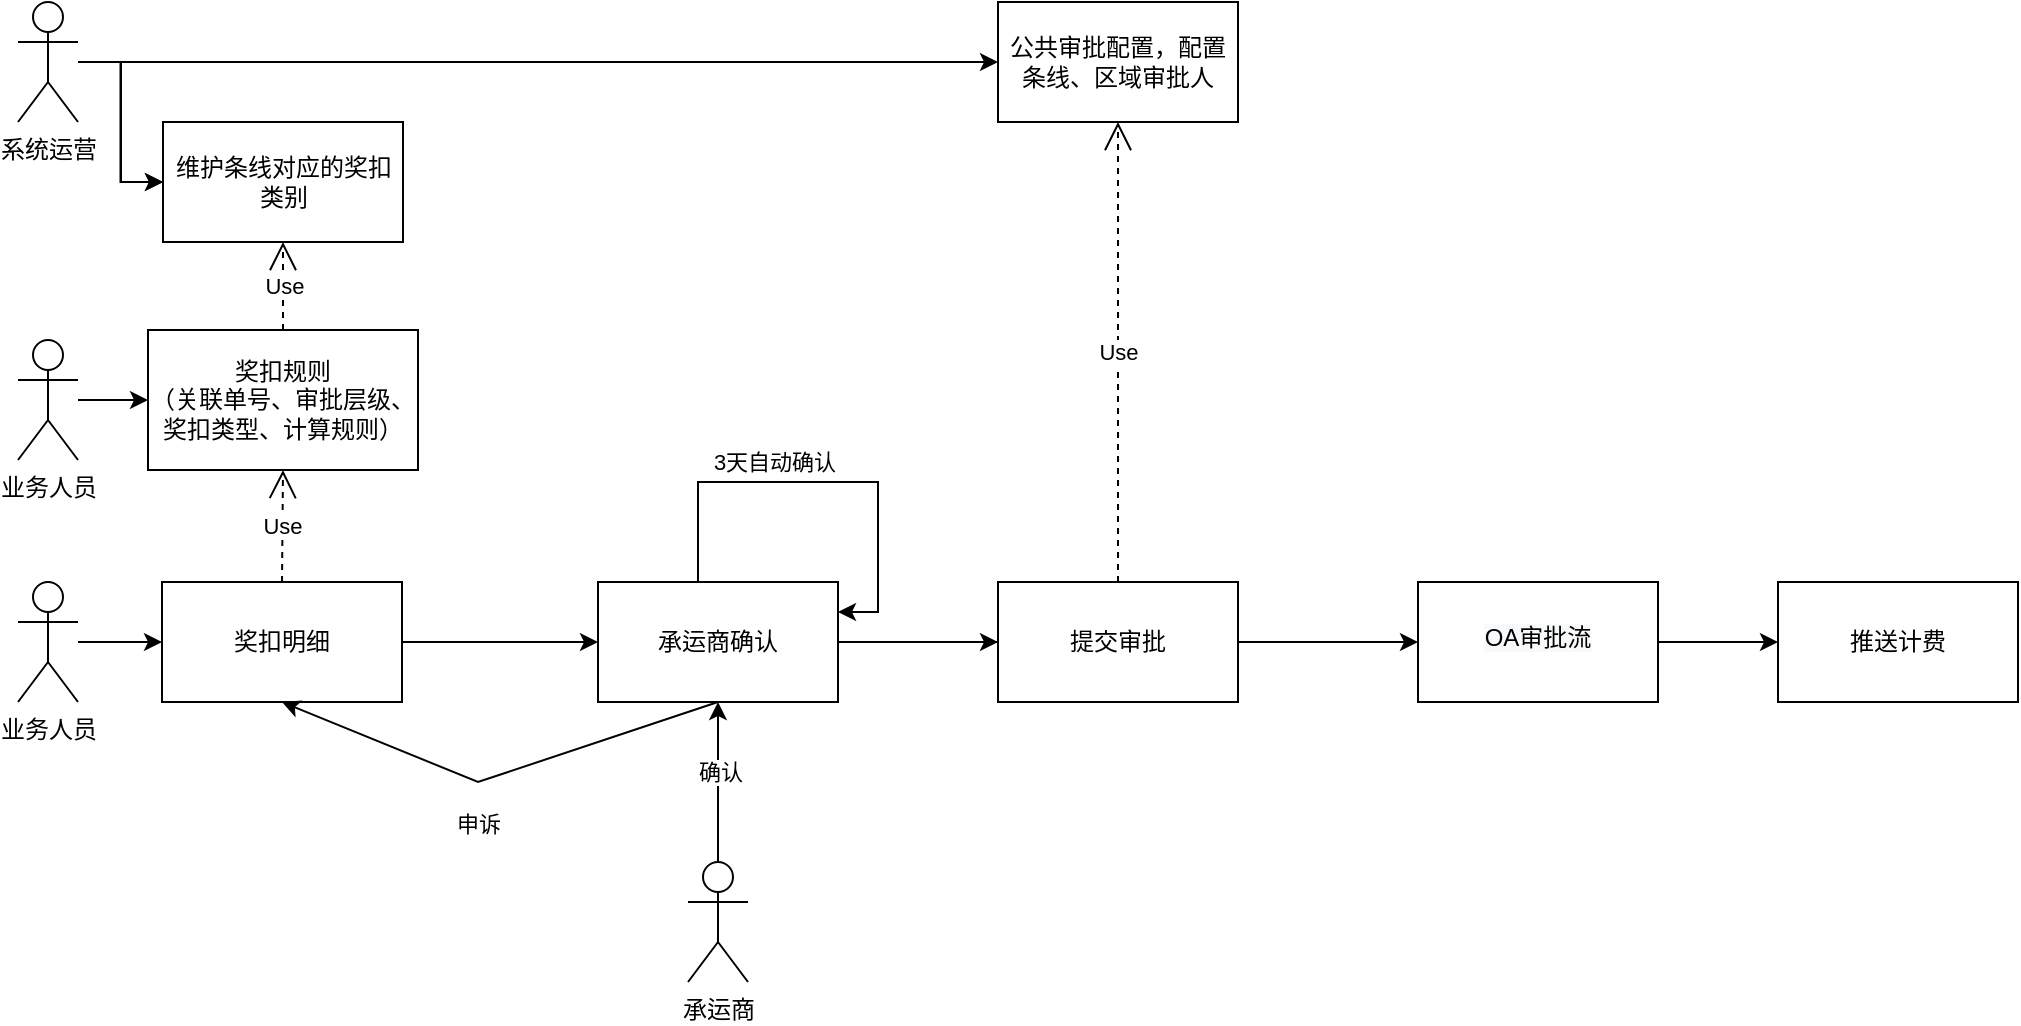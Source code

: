 <mxfile version="18.1.3" type="github">
  <diagram id="IFJZ7d17FifAD3GTfRaC" name="Page-1">
    <mxGraphModel dx="1422" dy="762" grid="1" gridSize="10" guides="1" tooltips="1" connect="1" arrows="1" fold="1" page="1" pageScale="1" pageWidth="827" pageHeight="1169" math="0" shadow="0">
      <root>
        <mxCell id="0" />
        <mxCell id="1" parent="0" />
        <mxCell id="z-2BA4qarmT1QvA8g8zc-2" style="edgeStyle=orthogonalEdgeStyle;rounded=0;orthogonalLoop=1;jettySize=auto;html=1;exitX=0.5;exitY=1;exitDx=0;exitDy=0;" parent="1" edge="1">
          <mxGeometry relative="1" as="geometry">
            <mxPoint x="375" y="320" as="sourcePoint" />
            <mxPoint x="375" y="320" as="targetPoint" />
          </mxGeometry>
        </mxCell>
        <mxCell id="avkLMOH4juFyW2H_LeQX-7" value="" style="edgeStyle=orthogonalEdgeStyle;rounded=0;orthogonalLoop=1;jettySize=auto;html=1;" parent="1" source="avkLMOH4juFyW2H_LeQX-1" target="avkLMOH4juFyW2H_LeQX-6" edge="1">
          <mxGeometry relative="1" as="geometry" />
        </mxCell>
        <mxCell id="avkLMOH4juFyW2H_LeQX-1" value="业务人员" style="shape=umlActor;verticalLabelPosition=bottom;verticalAlign=top;html=1;" parent="1" vertex="1">
          <mxGeometry x="90" y="399" width="30" height="60" as="geometry" />
        </mxCell>
        <mxCell id="avkLMOH4juFyW2H_LeQX-6" value="奖扣规则&lt;br&gt;（关联单号、审批层级、奖扣类型、计算规则）" style="whiteSpace=wrap;html=1;verticalAlign=middle;" parent="1" vertex="1">
          <mxGeometry x="155" y="394" width="135" height="70" as="geometry" />
        </mxCell>
        <mxCell id="avkLMOH4juFyW2H_LeQX-10" value="" style="edgeStyle=orthogonalEdgeStyle;rounded=0;orthogonalLoop=1;jettySize=auto;html=1;" parent="1" source="avkLMOH4juFyW2H_LeQX-8" target="avkLMOH4juFyW2H_LeQX-9" edge="1">
          <mxGeometry relative="1" as="geometry" />
        </mxCell>
        <mxCell id="avkLMOH4juFyW2H_LeQX-54" value="" style="edgeStyle=elbowEdgeStyle;rounded=0;orthogonalLoop=1;jettySize=auto;html=1;" parent="1" source="avkLMOH4juFyW2H_LeQX-8" target="avkLMOH4juFyW2H_LeQX-9" edge="1">
          <mxGeometry relative="1" as="geometry" />
        </mxCell>
        <mxCell id="avkLMOH4juFyW2H_LeQX-56" value="" style="edgeStyle=elbowEdgeStyle;rounded=0;orthogonalLoop=1;jettySize=auto;html=1;" parent="1" source="avkLMOH4juFyW2H_LeQX-8" target="avkLMOH4juFyW2H_LeQX-55" edge="1">
          <mxGeometry relative="1" as="geometry" />
        </mxCell>
        <mxCell id="avkLMOH4juFyW2H_LeQX-8" value="系统运营" style="shape=umlActor;verticalLabelPosition=bottom;verticalAlign=top;html=1;" parent="1" vertex="1">
          <mxGeometry x="90" y="230" width="30" height="60" as="geometry" />
        </mxCell>
        <mxCell id="avkLMOH4juFyW2H_LeQX-9" value="维护条线对应的奖扣类别" style="whiteSpace=wrap;html=1;verticalAlign=middle;" parent="1" vertex="1">
          <mxGeometry x="162.5" y="290" width="120" height="60" as="geometry" />
        </mxCell>
        <mxCell id="avkLMOH4juFyW2H_LeQX-14" value="Use" style="endArrow=open;endSize=12;dashed=1;html=1;rounded=0;entryX=0.5;entryY=1;entryDx=0;entryDy=0;exitX=0.5;exitY=0;exitDx=0;exitDy=0;" parent="1" source="avkLMOH4juFyW2H_LeQX-6" target="avkLMOH4juFyW2H_LeQX-9" edge="1">
          <mxGeometry width="160" relative="1" as="geometry">
            <mxPoint x="220" y="380" as="sourcePoint" />
            <mxPoint x="380" y="380" as="targetPoint" />
          </mxGeometry>
        </mxCell>
        <mxCell id="avkLMOH4juFyW2H_LeQX-18" value="" style="edgeStyle=orthogonalEdgeStyle;rounded=0;orthogonalLoop=1;jettySize=auto;html=1;" parent="1" source="avkLMOH4juFyW2H_LeQX-16" target="avkLMOH4juFyW2H_LeQX-17" edge="1">
          <mxGeometry relative="1" as="geometry" />
        </mxCell>
        <mxCell id="avkLMOH4juFyW2H_LeQX-16" value="业务人员" style="shape=umlActor;verticalLabelPosition=bottom;verticalAlign=top;html=1;" parent="1" vertex="1">
          <mxGeometry x="90" y="520" width="30" height="60" as="geometry" />
        </mxCell>
        <mxCell id="avkLMOH4juFyW2H_LeQX-20" value="" style="edgeStyle=orthogonalEdgeStyle;rounded=0;orthogonalLoop=1;jettySize=auto;html=1;" parent="1" source="avkLMOH4juFyW2H_LeQX-17" target="avkLMOH4juFyW2H_LeQX-19" edge="1">
          <mxGeometry relative="1" as="geometry" />
        </mxCell>
        <mxCell id="avkLMOH4juFyW2H_LeQX-17" value="奖扣明细" style="whiteSpace=wrap;html=1;verticalAlign=middle;" parent="1" vertex="1">
          <mxGeometry x="162" y="520" width="120" height="60" as="geometry" />
        </mxCell>
        <mxCell id="avkLMOH4juFyW2H_LeQX-26" value="" style="edgeStyle=orthogonalEdgeStyle;rounded=0;orthogonalLoop=1;jettySize=auto;html=1;" parent="1" source="avkLMOH4juFyW2H_LeQX-19" target="avkLMOH4juFyW2H_LeQX-25" edge="1">
          <mxGeometry relative="1" as="geometry" />
        </mxCell>
        <mxCell id="avkLMOH4juFyW2H_LeQX-35" style="edgeStyle=orthogonalEdgeStyle;rounded=0;orthogonalLoop=1;jettySize=auto;html=1;exitX=0.5;exitY=0;exitDx=0;exitDy=0;entryX=1;entryY=0.25;entryDx=0;entryDy=0;" parent="1" source="avkLMOH4juFyW2H_LeQX-19" target="avkLMOH4juFyW2H_LeQX-19" edge="1">
          <mxGeometry relative="1" as="geometry">
            <mxPoint x="510" y="550" as="targetPoint" />
            <Array as="points">
              <mxPoint x="430" y="520" />
              <mxPoint x="430" y="470" />
              <mxPoint x="520" y="470" />
              <mxPoint x="520" y="535" />
            </Array>
          </mxGeometry>
        </mxCell>
        <mxCell id="avkLMOH4juFyW2H_LeQX-36" value="3天自动确认" style="edgeLabel;html=1;align=center;verticalAlign=middle;resizable=0;points=[];" parent="avkLMOH4juFyW2H_LeQX-35" vertex="1" connectable="0">
          <mxGeometry x="0.054" y="-3" relative="1" as="geometry">
            <mxPoint x="-26" y="-13" as="offset" />
          </mxGeometry>
        </mxCell>
        <mxCell id="avkLMOH4juFyW2H_LeQX-38" value="" style="edgeStyle=orthogonalEdgeStyle;rounded=0;orthogonalLoop=1;jettySize=auto;html=1;exitX=1;exitY=0.5;exitDx=0;exitDy=0;" parent="1" source="avkLMOH4juFyW2H_LeQX-19" target="avkLMOH4juFyW2H_LeQX-37" edge="1">
          <mxGeometry relative="1" as="geometry" />
        </mxCell>
        <mxCell id="avkLMOH4juFyW2H_LeQX-19" value="承运商确认" style="whiteSpace=wrap;html=1;verticalAlign=middle;" parent="1" vertex="1">
          <mxGeometry x="380" y="520" width="120" height="60" as="geometry" />
        </mxCell>
        <mxCell id="avkLMOH4juFyW2H_LeQX-29" value="" style="edgeStyle=orthogonalEdgeStyle;rounded=0;orthogonalLoop=1;jettySize=auto;html=1;" parent="1" source="avkLMOH4juFyW2H_LeQX-25" target="avkLMOH4juFyW2H_LeQX-28" edge="1">
          <mxGeometry relative="1" as="geometry" />
        </mxCell>
        <mxCell id="avkLMOH4juFyW2H_LeQX-25" value="&#xa;&lt;span style=&quot;color: rgb(0, 0, 0); font-family: Helvetica; font-size: 12px; font-style: normal; font-variant-ligatures: normal; font-variant-caps: normal; font-weight: 400; letter-spacing: normal; orphans: 2; text-align: center; text-indent: 0px; text-transform: none; widows: 2; word-spacing: 0px; -webkit-text-stroke-width: 0px; background-color: rgb(248, 249, 250); text-decoration-thickness: initial; text-decoration-style: initial; text-decoration-color: initial; float: none; display: inline !important;&quot;&gt;OA审批流&lt;/span&gt;&#xa;&#xa;" style="whiteSpace=wrap;html=1;verticalAlign=top;" parent="1" vertex="1">
          <mxGeometry x="790" y="520" width="120" height="60" as="geometry" />
        </mxCell>
        <mxCell id="avkLMOH4juFyW2H_LeQX-28" value="推送计费" style="whiteSpace=wrap;html=1;verticalAlign=middle;" parent="1" vertex="1">
          <mxGeometry x="970" y="520" width="120" height="60" as="geometry" />
        </mxCell>
        <mxCell id="avkLMOH4juFyW2H_LeQX-37" value="提交审批" style="whiteSpace=wrap;html=1;verticalAlign=middle;" parent="1" vertex="1">
          <mxGeometry x="580" y="520" width="120" height="60" as="geometry" />
        </mxCell>
        <mxCell id="avkLMOH4juFyW2H_LeQX-55" value="公共审批配置，配置条线、区域审批人" style="whiteSpace=wrap;html=1;verticalAlign=middle;" parent="1" vertex="1">
          <mxGeometry x="580" y="230" width="120" height="60" as="geometry" />
        </mxCell>
        <mxCell id="avkLMOH4juFyW2H_LeQX-59" value="Use" style="endArrow=open;endSize=12;dashed=1;html=1;rounded=0;entryX=0.5;entryY=1;entryDx=0;entryDy=0;exitX=0.5;exitY=0;exitDx=0;exitDy=0;" parent="1" source="avkLMOH4juFyW2H_LeQX-37" target="avkLMOH4juFyW2H_LeQX-55" edge="1">
          <mxGeometry width="160" relative="1" as="geometry">
            <mxPoint x="620" y="510" as="sourcePoint" />
            <mxPoint x="232.5" y="360" as="targetPoint" />
          </mxGeometry>
        </mxCell>
        <mxCell id="avkLMOH4juFyW2H_LeQX-61" style="edgeStyle=none;rounded=0;orthogonalLoop=1;jettySize=auto;html=1;exitX=0.5;exitY=0.5;exitDx=0;exitDy=0;exitPerimeter=0;entryX=0.5;entryY=1;entryDx=0;entryDy=0;" parent="1" source="avkLMOH4juFyW2H_LeQX-60" target="avkLMOH4juFyW2H_LeQX-19" edge="1">
          <mxGeometry relative="1" as="geometry">
            <mxPoint x="410" y="710" as="targetPoint" />
          </mxGeometry>
        </mxCell>
        <mxCell id="avkLMOH4juFyW2H_LeQX-62" value="确认" style="edgeLabel;html=1;align=center;verticalAlign=middle;resizable=0;points=[];" parent="avkLMOH4juFyW2H_LeQX-61" vertex="1" connectable="0">
          <mxGeometry x="0.369" y="-1" relative="1" as="geometry">
            <mxPoint as="offset" />
          </mxGeometry>
        </mxCell>
        <mxCell id="avkLMOH4juFyW2H_LeQX-60" value="承运商" style="shape=umlActor;verticalLabelPosition=bottom;verticalAlign=top;html=1;" parent="1" vertex="1">
          <mxGeometry x="425" y="660" width="30" height="60" as="geometry" />
        </mxCell>
        <mxCell id="avkLMOH4juFyW2H_LeQX-63" value="Use" style="endArrow=open;endSize=12;dashed=1;html=1;rounded=0;entryX=0.5;entryY=1;entryDx=0;entryDy=0;exitX=0.5;exitY=0;exitDx=0;exitDy=0;" parent="1" source="avkLMOH4juFyW2H_LeQX-17" target="avkLMOH4juFyW2H_LeQX-6" edge="1">
          <mxGeometry width="160" relative="1" as="geometry">
            <mxPoint x="650" y="530" as="sourcePoint" />
            <mxPoint x="650" y="300" as="targetPoint" />
          </mxGeometry>
        </mxCell>
        <mxCell id="0qVuPrfceSWwtv8Ga4ur-1" style="edgeStyle=none;rounded=0;orthogonalLoop=1;jettySize=auto;html=1;exitX=0.5;exitY=1;exitDx=0;exitDy=0;entryX=0.5;entryY=1;entryDx=0;entryDy=0;" edge="1" parent="1" source="avkLMOH4juFyW2H_LeQX-19" target="avkLMOH4juFyW2H_LeQX-17">
          <mxGeometry relative="1" as="geometry">
            <mxPoint x="450" y="590" as="targetPoint" />
            <mxPoint x="450" y="700" as="sourcePoint" />
            <Array as="points">
              <mxPoint x="320" y="620" />
            </Array>
          </mxGeometry>
        </mxCell>
        <mxCell id="0qVuPrfceSWwtv8Ga4ur-3" value="申诉" style="edgeLabel;html=1;align=center;verticalAlign=middle;resizable=0;points=[];" vertex="1" connectable="0" parent="0qVuPrfceSWwtv8Ga4ur-1">
          <mxGeometry x="0.147" y="2" relative="1" as="geometry">
            <mxPoint x="7" y="21" as="offset" />
          </mxGeometry>
        </mxCell>
      </root>
    </mxGraphModel>
  </diagram>
</mxfile>
